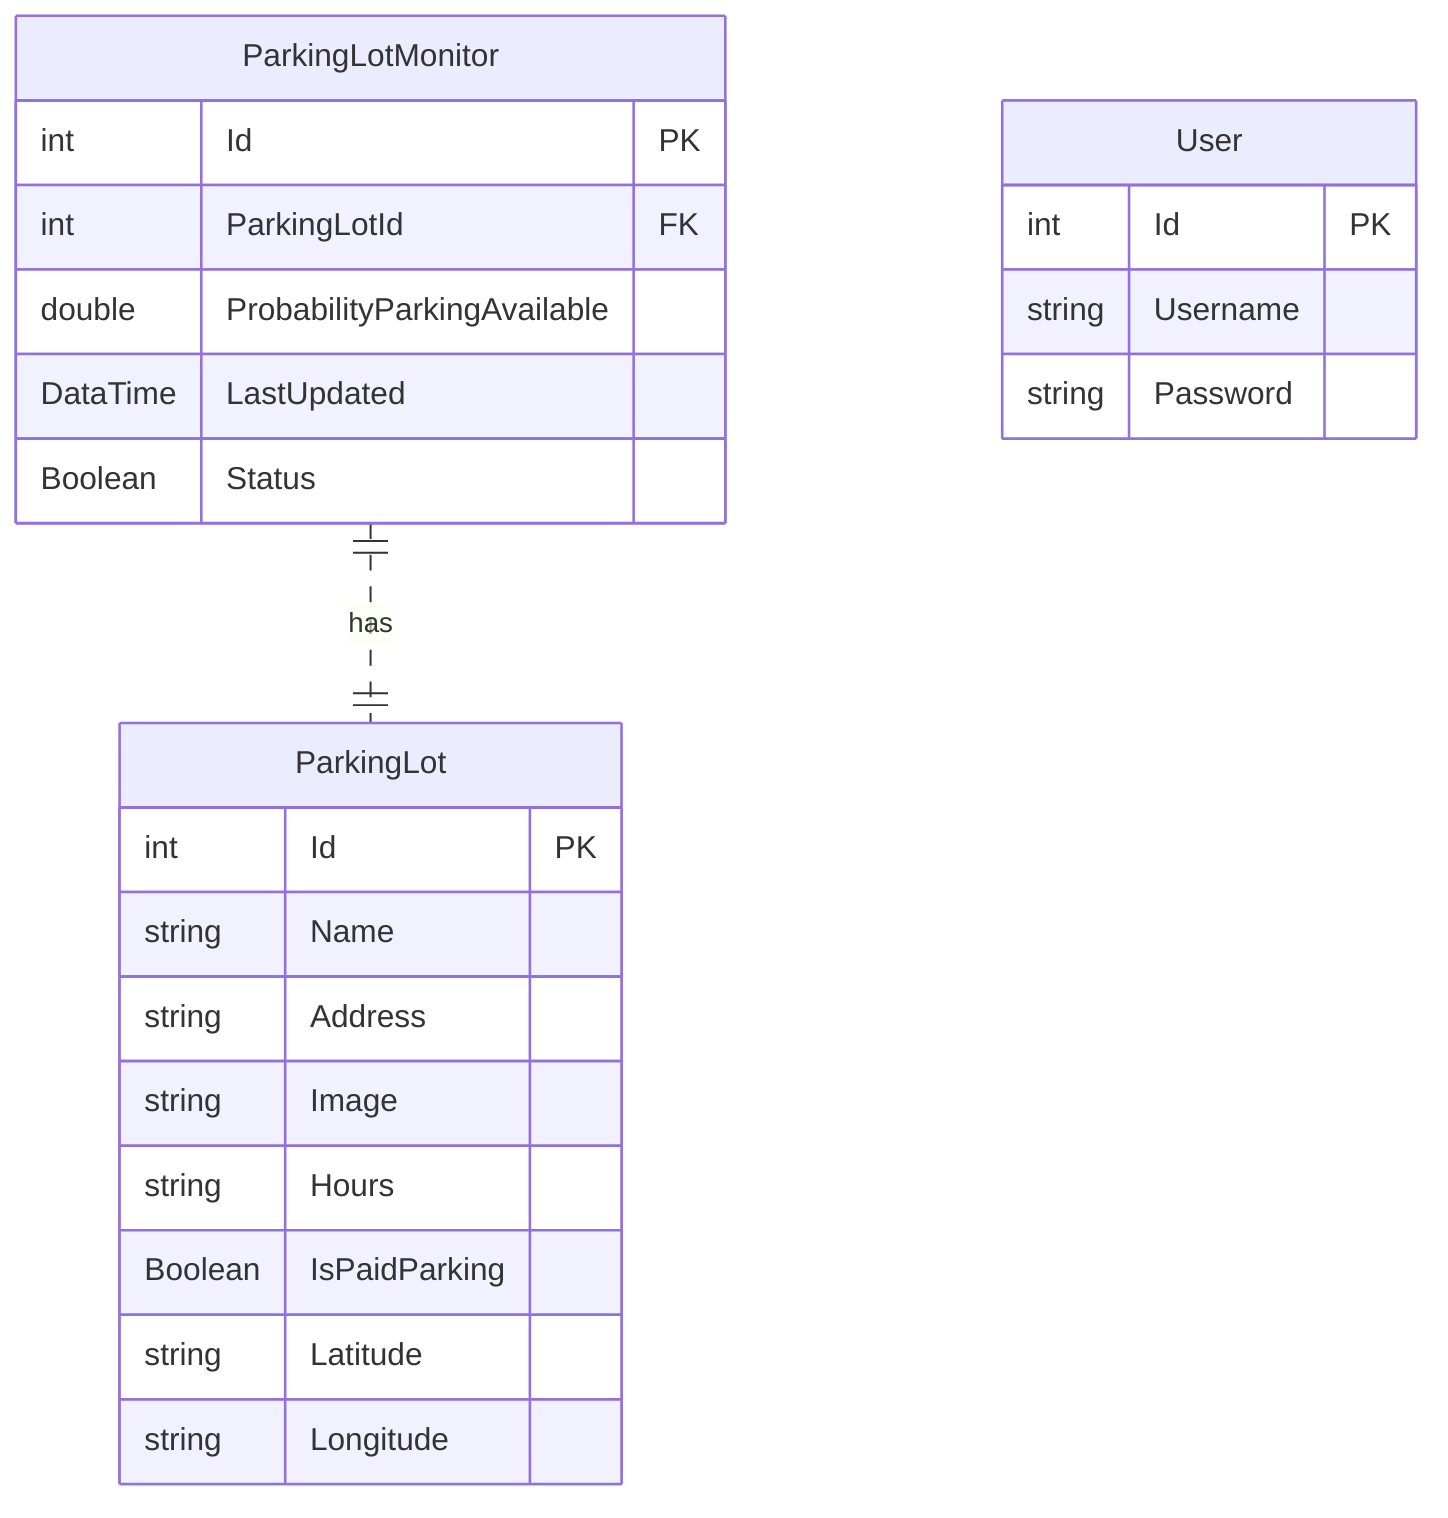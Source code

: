 erDiagram
    ParkingLotMonitor ||..|| ParkingLot : has
    User {
        int Id PK
        string Username
        string Password
    }
    ParkingLotMonitor {
        int Id PK
        int ParkingLotId FK
        double ProbabilityParkingAvailable
        DataTime LastUpdated
        Boolean Status
    }
    ParkingLot {
        int Id PK
        string Name
        string Address
        string Image
        string Hours
        Boolean IsPaidParking
        string Latitude
        string Longitude
    }